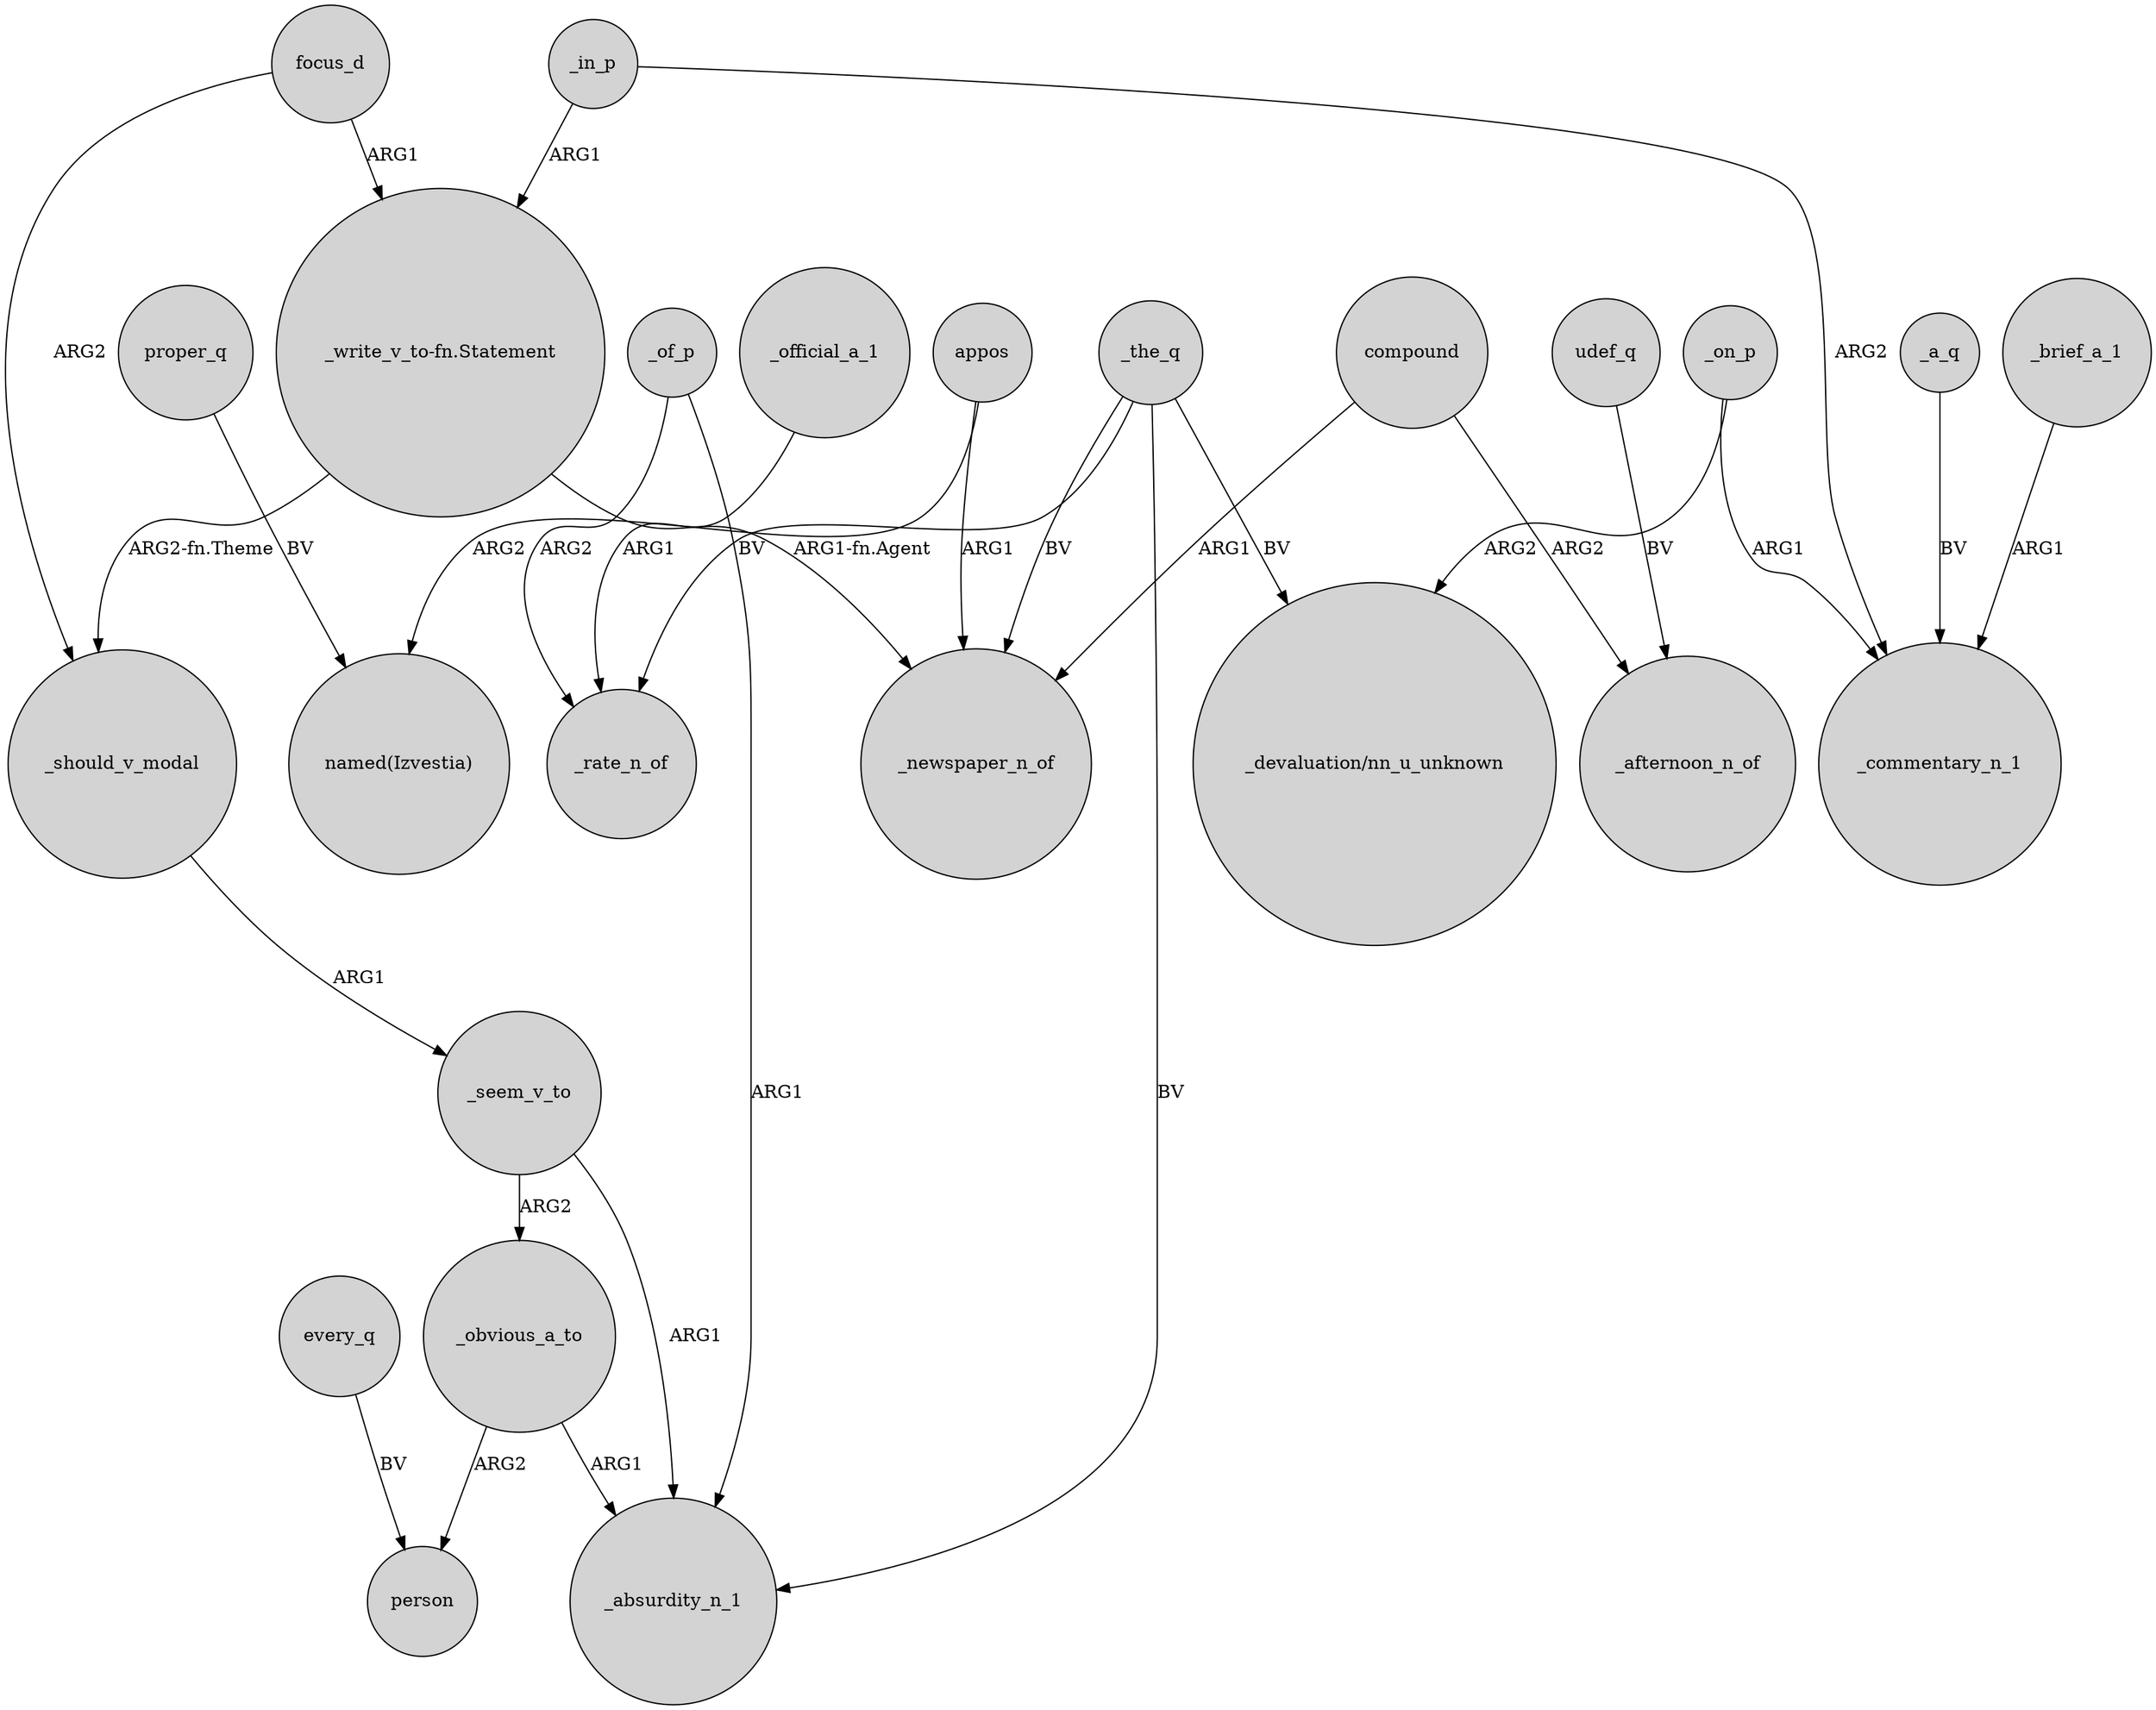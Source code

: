 digraph {
	node [shape=circle style=filled]
	_obvious_a_to -> person [label=ARG2]
	udef_q -> _afternoon_n_of [label=BV]
	appos -> "named(Izvestia)" [label=ARG2]
	focus_d -> _should_v_modal [label=ARG2]
	_seem_v_to -> _obvious_a_to [label=ARG2]
	_official_a_1 -> _rate_n_of [label=ARG1]
	_obvious_a_to -> _absurdity_n_1 [label=ARG1]
	every_q -> person [label=BV]
	_in_p -> _commentary_n_1 [label=ARG2]
	_a_q -> _commentary_n_1 [label=BV]
	_the_q -> _rate_n_of [label=BV]
	"_write_v_to-fn.Statement" -> _should_v_modal [label="ARG2-fn.Theme"]
	_on_p -> _commentary_n_1 [label=ARG1]
	compound -> _afternoon_n_of [label=ARG2]
	_in_p -> "_write_v_to-fn.Statement" [label=ARG1]
	_of_p -> _rate_n_of [label=ARG2]
	_the_q -> _absurdity_n_1 [label=BV]
	compound -> _newspaper_n_of [label=ARG1]
	"_write_v_to-fn.Statement" -> _newspaper_n_of [label="ARG1-fn.Agent"]
	_seem_v_to -> _absurdity_n_1 [label=ARG1]
	_the_q -> "_devaluation/nn_u_unknown" [label=BV]
	_on_p -> "_devaluation/nn_u_unknown" [label=ARG2]
	_the_q -> _newspaper_n_of [label=BV]
	focus_d -> "_write_v_to-fn.Statement" [label=ARG1]
	_of_p -> _absurdity_n_1 [label=ARG1]
	proper_q -> "named(Izvestia)" [label=BV]
	appos -> _newspaper_n_of [label=ARG1]
	_should_v_modal -> _seem_v_to [label=ARG1]
	_brief_a_1 -> _commentary_n_1 [label=ARG1]
}
